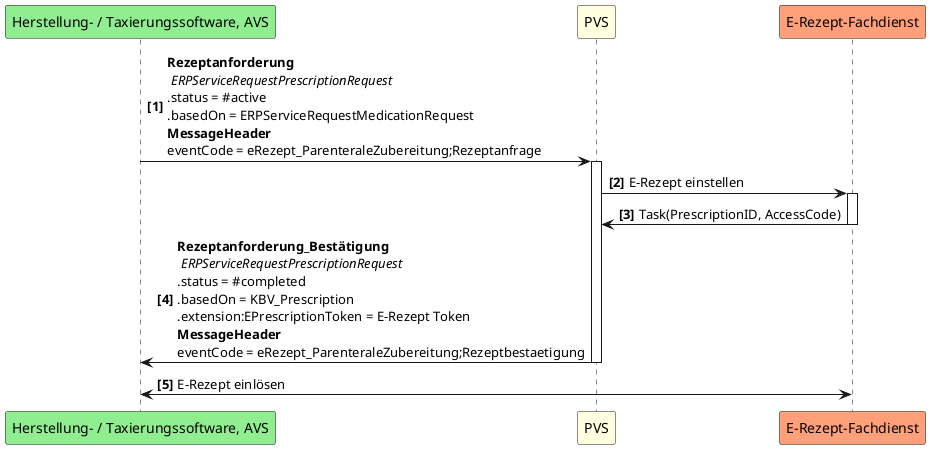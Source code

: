 @startuml UC4
autonumber "<b>[0]"
participant "Herstellung- / Taxierungssoftware, AVS" as AP #LightGreen
participant PVS as A #LightYellow
participant "E-Rezept-Fachdienst" as FD #LightSalmon

AP -> A++: <b>Rezeptanforderung \n <i>ERPServiceRequestPrescriptionRequest \n.status = #active \n.basedOn = ERPServiceRequestMedicationRequest \n<b>MessageHeader\neventCode = eRezept_ParenteraleZubereitung;Rezeptanfrage
A -> FD++: E-Rezept einstellen
FD -> A--: Task(PrescriptionID, AccessCode)
A -> AP--: <b>Rezeptanforderung_Bestätigung \n <i>ERPServiceRequestPrescriptionRequest  \n.status = #completed \n.basedOn = KBV_Prescription \n.extension:EPrescriptionToken = E-Rezept Token\n<b>MessageHeader\neventCode = eRezept_ParenteraleZubereitung;Rezeptbestaetigung
AP <-> FD: E-Rezept einlösen

@enduml
